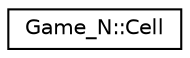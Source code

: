 digraph "Graphical Class Hierarchy"
{
 // LATEX_PDF_SIZE
  edge [fontname="Helvetica",fontsize="10",labelfontname="Helvetica",labelfontsize="10"];
  node [fontname="Helvetica",fontsize="10",shape=record];
  rankdir="LR";
  Node0 [label="Game_N::Cell",height=0.2,width=0.4,color="black", fillcolor="white", style="filled",URL="$classGame__N_1_1Cell.html",tooltip=" "];
}
